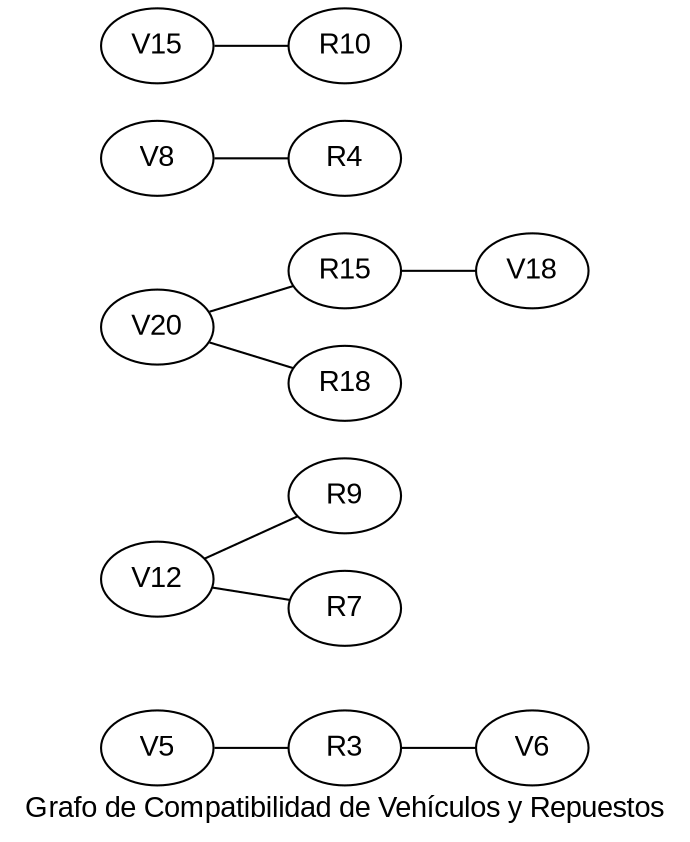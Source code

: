 graph GrafoVehiculosRepuestos {
    // Configuración del grafo
    node [shape=ellipse, fontname="Arial"];
    graph [rankdir=LR, splines=true, fontname="Arial"];
    edge [fontname="Arial"];
    label="Grafo de Compatibilidad de Vehículos y Repuestos";
    graph [style=rounded, penwidth=2, color=navy];
    "V5" -- "R3";
    "R3" -- "V6";
    "V12" -- "R9";
    "V12" -- "R7";
    "V20" -- "R15";
    "V20" -- "R18";
    "R15" -- "V18";
    "V8" -- "R4";
    "V15" -- "R10";
}
